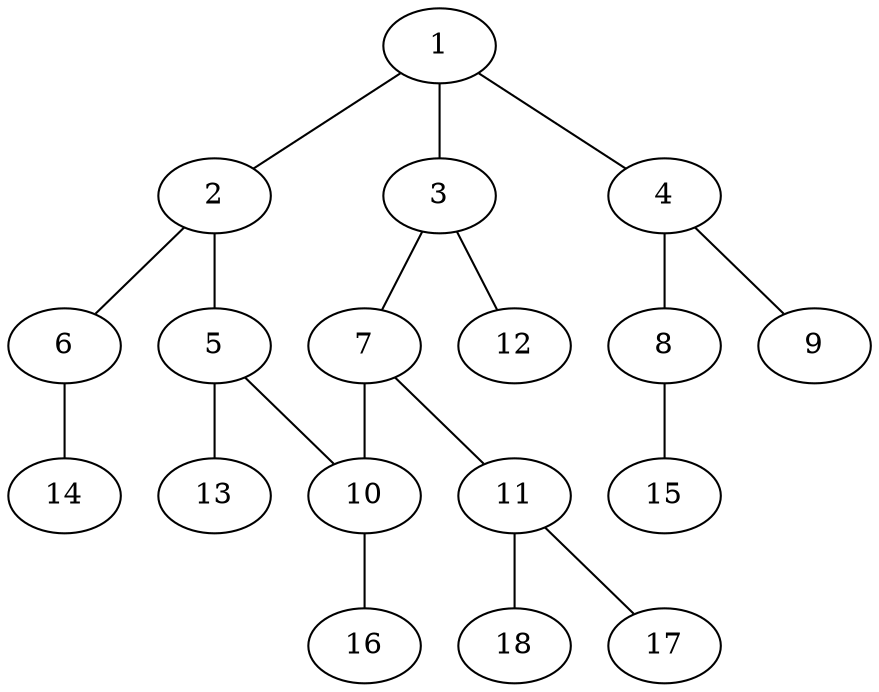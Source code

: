graph molecule_2427 {
	1	 [chem=C];
	2	 [chem=C];
	1 -- 2	 [valence=2];
	3	 [chem=C];
	1 -- 3	 [valence=1];
	4	 [chem=C];
	1 -- 4	 [valence=1];
	5	 [chem=C];
	2 -- 5	 [valence=1];
	6	 [chem=O];
	2 -- 6	 [valence=1];
	7	 [chem=C];
	3 -- 7	 [valence=2];
	12	 [chem=H];
	3 -- 12	 [valence=1];
	8	 [chem=O];
	4 -- 8	 [valence=1];
	9	 [chem=O];
	4 -- 9	 [valence=2];
	10	 [chem=C];
	5 -- 10	 [valence=2];
	13	 [chem=H];
	5 -- 13	 [valence=1];
	14	 [chem=H];
	6 -- 14	 [valence=1];
	7 -- 10	 [valence=1];
	11	 [chem=N];
	7 -- 11	 [valence=1];
	15	 [chem=H];
	8 -- 15	 [valence=1];
	16	 [chem=H];
	10 -- 16	 [valence=1];
	17	 [chem=H];
	11 -- 17	 [valence=1];
	18	 [chem=H];
	11 -- 18	 [valence=1];
}
